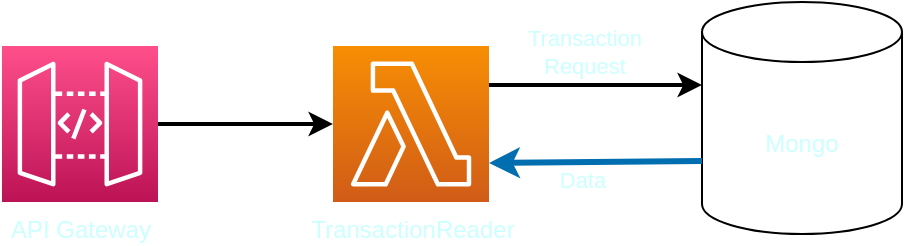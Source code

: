<mxfile>
    <diagram id="mF904T41DWsilMkjK6hS" name="Page-1">
        <mxGraphModel dx="646" dy="647" grid="1" gridSize="10" guides="1" tooltips="1" connect="1" arrows="1" fold="1" page="1" pageScale="1" pageWidth="827" pageHeight="1169" math="0" shadow="0">
            <root>
                <mxCell id="0"/>
                <mxCell id="1" parent="0"/>
                <mxCell id="4" value="" style="edgeStyle=none;html=1;entryX=0;entryY=0.5;entryDx=0;entryDy=0;entryPerimeter=0;fontColor=#CCFFFF;strokeWidth=2;" edge="1" parent="1" source="3" target="10">
                    <mxGeometry relative="1" as="geometry">
                        <mxPoint x="260" y="216.625" as="targetPoint"/>
                    </mxGeometry>
                </mxCell>
                <mxCell id="3" value="API Gateway" style="sketch=0;points=[[0,0,0],[0.25,0,0],[0.5,0,0],[0.75,0,0],[1,0,0],[0,1,0],[0.25,1,0],[0.5,1,0],[0.75,1,0],[1,1,0],[0,0.25,0],[0,0.5,0],[0,0.75,0],[1,0.25,0],[1,0.5,0],[1,0.75,0]];outlineConnect=0;fontColor=#CCFFFF;gradientColor=#FF4F8B;gradientDirection=north;fillColor=#BC1356;strokeColor=#ffffff;dashed=0;verticalLabelPosition=bottom;verticalAlign=top;align=center;html=1;fontSize=12;fontStyle=0;aspect=fixed;shape=mxgraph.aws4.resourceIcon;resIcon=mxgraph.aws4.api_gateway;" vertex="1" parent="1">
                    <mxGeometry x="90" y="136" width="78" height="78" as="geometry"/>
                </mxCell>
                <mxCell id="8" value="Mongo" style="shape=cylinder3;whiteSpace=wrap;html=1;boundedLbl=1;backgroundOutline=1;size=15;fontColor=#CCFFFF;" vertex="1" parent="1">
                    <mxGeometry x="440" y="114" width="100" height="116" as="geometry"/>
                </mxCell>
                <mxCell id="11" value="" style="edgeStyle=none;html=1;fontColor=#CCFFFF;exitX=1;exitY=0.25;exitDx=0;exitDy=0;exitPerimeter=0;entryX=0;entryY=0.358;entryDx=0;entryDy=0;entryPerimeter=0;strokeWidth=2;" edge="1" parent="1" source="10" target="8">
                    <mxGeometry relative="1" as="geometry">
                        <mxPoint x="440" y="170" as="targetPoint"/>
                    </mxGeometry>
                </mxCell>
                <mxCell id="13" value="Transaction&lt;br&gt;Request" style="edgeLabel;html=1;align=center;verticalAlign=middle;resizable=0;points=[];fontColor=#CCFFFF;" vertex="1" connectable="0" parent="11">
                    <mxGeometry x="-0.147" y="-2" relative="1" as="geometry">
                        <mxPoint x="2" y="-19" as="offset"/>
                    </mxGeometry>
                </mxCell>
                <mxCell id="12" value="Data" style="edgeStyle=none;html=1;fontColor=#CCFFFF;fillColor=#1ba1e2;strokeColor=#006EAF;strokeWidth=3;exitX=0;exitY=0;exitDx=0;exitDy=79.5;exitPerimeter=0;entryX=1;entryY=0.75;entryDx=0;entryDy=0;entryPerimeter=0;" edge="1" parent="1" source="8" target="10">
                    <mxGeometry x="0.137" y="9" relative="1" as="geometry">
                        <mxPoint x="315" y="326" as="sourcePoint"/>
                        <mxPoint x="370" y="190" as="targetPoint"/>
                        <mxPoint as="offset"/>
                    </mxGeometry>
                </mxCell>
                <mxCell id="10" value="TransactionReader" style="sketch=0;points=[[0,0,0],[0.25,0,0],[0.5,0,0],[0.75,0,0],[1,0,0],[0,1,0],[0.25,1,0],[0.5,1,0],[0.75,1,0],[1,1,0],[0,0.25,0],[0,0.5,0],[0,0.75,0],[1,0.25,0],[1,0.5,0],[1,0.75,0]];outlineConnect=0;fontColor=#CCFFFF;gradientColor=#F78E04;gradientDirection=north;fillColor=#D05C17;strokeColor=#ffffff;dashed=0;verticalLabelPosition=bottom;verticalAlign=top;align=center;html=1;fontSize=12;fontStyle=0;aspect=fixed;shape=mxgraph.aws4.resourceIcon;resIcon=mxgraph.aws4.lambda;" vertex="1" parent="1">
                    <mxGeometry x="255.5" y="136" width="78" height="78" as="geometry"/>
                </mxCell>
            </root>
        </mxGraphModel>
    </diagram>
</mxfile>
